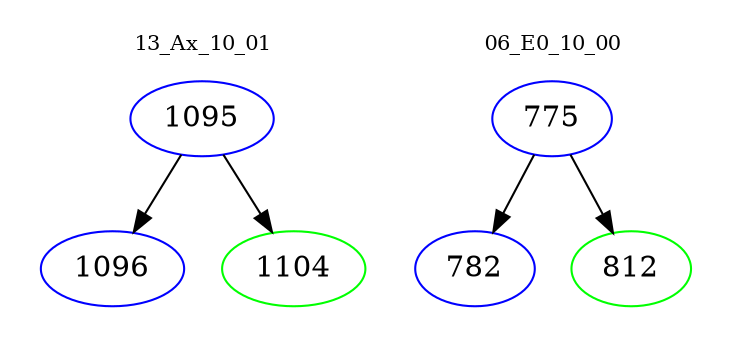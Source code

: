 digraph{
subgraph cluster_0 {
color = white
label = "13_Ax_10_01";
fontsize=10;
T0_1095 [label="1095", color="blue"]
T0_1095 -> T0_1096 [color="black"]
T0_1096 [label="1096", color="blue"]
T0_1095 -> T0_1104 [color="black"]
T0_1104 [label="1104", color="green"]
}
subgraph cluster_1 {
color = white
label = "06_E0_10_00";
fontsize=10;
T1_775 [label="775", color="blue"]
T1_775 -> T1_782 [color="black"]
T1_782 [label="782", color="blue"]
T1_775 -> T1_812 [color="black"]
T1_812 [label="812", color="green"]
}
}
